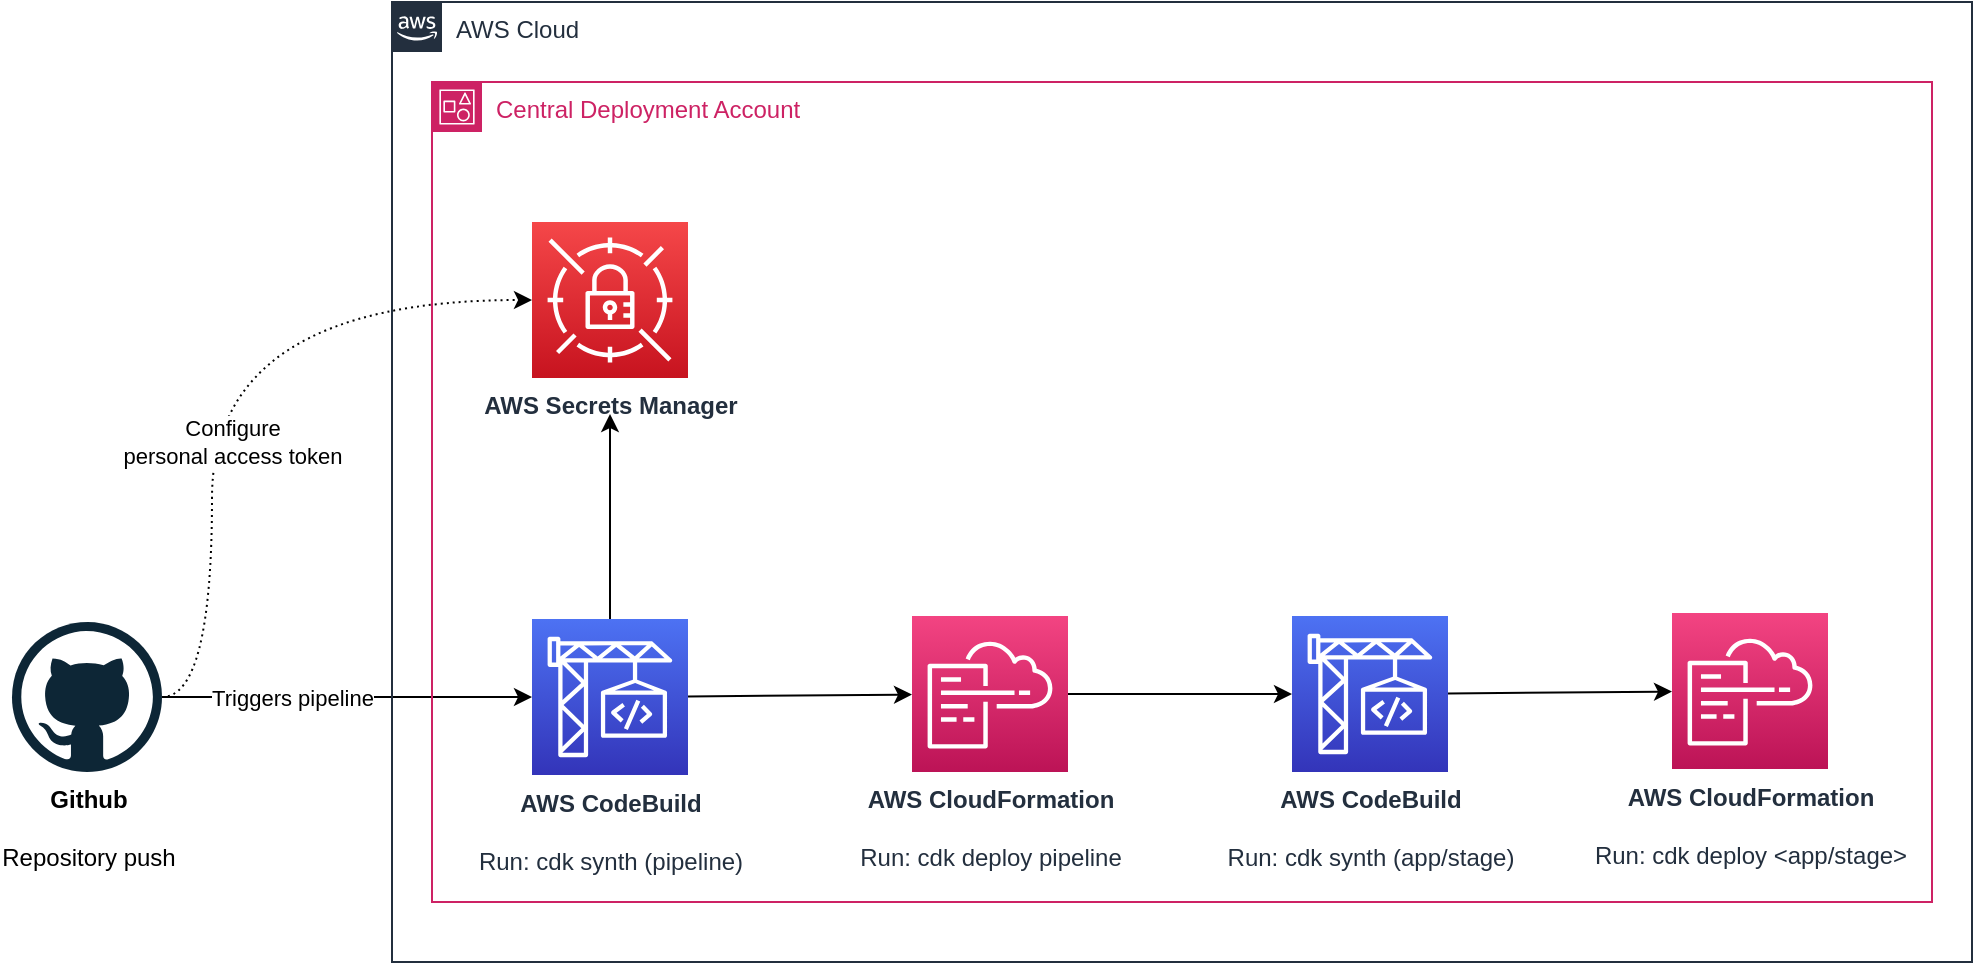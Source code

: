 <mxfile version="20.5.3" type="embed"><diagram id="KxL09ay4ThYrcd4F0qCT" name="Architecture Overview"><mxGraphModel dx="1836" dy="813" grid="1" gridSize="10" guides="1" tooltips="1" connect="1" arrows="1" fold="1" page="1" pageScale="1" pageWidth="827" pageHeight="1169" math="0" shadow="0"><root><mxCell id="0"/><mxCell id="1" parent="0"/><mxCell id="C4bWNBzeB97YTZXgwAGl-7" value="Triggers pipeline" style="edgeStyle=orthogonalEdgeStyle;rounded=0;orthogonalLoop=1;jettySize=auto;html=1;" parent="1" source="C4bWNBzeB97YTZXgwAGl-1" target="C4bWNBzeB97YTZXgwAGl-3" edge="1"><mxGeometry x="-0.297" relative="1" as="geometry"><mxPoint as="offset"/></mxGeometry></mxCell><mxCell id="C4bWNBzeB97YTZXgwAGl-8" value="Configure&lt;br&gt;personal access token" style="edgeStyle=orthogonalEdgeStyle;rounded=0;orthogonalLoop=1;jettySize=auto;html=1;entryX=0;entryY=0.5;entryDx=0;entryDy=0;entryPerimeter=0;curved=1;dashed=1;dashPattern=1 2;" parent="1" source="C4bWNBzeB97YTZXgwAGl-1" target="C4bWNBzeB97YTZXgwAGl-2" edge="1"><mxGeometry x="-0.205" y="-10" relative="1" as="geometry"><Array as="points"><mxPoint x="90" y="169"/></Array><mxPoint as="offset"/></mxGeometry></mxCell><mxCell id="C4bWNBzeB97YTZXgwAGl-1" value="&lt;b&gt;Github&lt;/b&gt;&lt;br&gt;&lt;br&gt;Repository push" style="dashed=0;outlineConnect=0;html=1;align=center;labelPosition=center;verticalLabelPosition=bottom;verticalAlign=top;shape=mxgraph.weblogos.github" parent="1" vertex="1"><mxGeometry x="-10" y="330" width="75" height="75" as="geometry"/></mxCell><mxCell id="C4bWNBzeB97YTZXgwAGl-2" value="&lt;b&gt;AWS Secrets Manager&lt;br&gt;&lt;br&gt;&lt;br&gt;&lt;/b&gt;" style="sketch=0;points=[[0,0,0],[0.25,0,0],[0.5,0,0],[0.75,0,0],[1,0,0],[0,1,0],[0.25,1,0],[0.5,1,0],[0.75,1,0],[1,1,0],[0,0.25,0],[0,0.5,0],[0,0.75,0],[1,0.25,0],[1,0.5,0],[1,0.75,0]];outlineConnect=0;fontColor=#232F3E;gradientColor=#F54749;gradientDirection=north;fillColor=#C7131F;strokeColor=#ffffff;dashed=0;verticalLabelPosition=bottom;verticalAlign=top;align=center;html=1;fontSize=12;fontStyle=0;aspect=fixed;shape=mxgraph.aws4.resourceIcon;resIcon=mxgraph.aws4.secrets_manager;" parent="1" vertex="1"><mxGeometry x="250" y="130" width="78" height="78" as="geometry"/></mxCell><mxCell id="C4bWNBzeB97YTZXgwAGl-9" style="rounded=0;orthogonalLoop=1;jettySize=auto;html=1;" parent="1" source="C4bWNBzeB97YTZXgwAGl-3" target="C4bWNBzeB97YTZXgwAGl-4" edge="1"><mxGeometry relative="1" as="geometry"/></mxCell><mxCell id="C4bWNBzeB97YTZXgwAGl-12" style="edgeStyle=none;rounded=0;orthogonalLoop=1;jettySize=auto;html=1;startSize=6;targetPerimeterSpacing=18;" parent="1" source="C4bWNBzeB97YTZXgwAGl-3" target="C4bWNBzeB97YTZXgwAGl-2" edge="1"><mxGeometry relative="1" as="geometry"/></mxCell><mxCell id="C4bWNBzeB97YTZXgwAGl-3" value="&lt;b&gt;AWS CodeBuild&lt;/b&gt;&lt;br&gt;&lt;br&gt;Run: cdk synth (pipeline)" style="sketch=0;points=[[0,0,0],[0.25,0,0],[0.5,0,0],[0.75,0,0],[1,0,0],[0,1,0],[0.25,1,0],[0.5,1,0],[0.75,1,0],[1,1,0],[0,0.25,0],[0,0.5,0],[0,0.75,0],[1,0.25,0],[1,0.5,0],[1,0.75,0]];outlineConnect=0;fontColor=#232F3E;gradientColor=#4D72F3;gradientDirection=north;fillColor=#3334B9;strokeColor=#ffffff;dashed=0;verticalLabelPosition=bottom;verticalAlign=top;align=center;html=1;fontSize=12;fontStyle=0;aspect=fixed;shape=mxgraph.aws4.resourceIcon;resIcon=mxgraph.aws4.codebuild;" parent="1" vertex="1"><mxGeometry x="250" y="328.5" width="78" height="78" as="geometry"/></mxCell><mxCell id="C4bWNBzeB97YTZXgwAGl-10" style="edgeStyle=none;rounded=0;orthogonalLoop=1;jettySize=auto;html=1;" parent="1" source="C4bWNBzeB97YTZXgwAGl-4" target="C4bWNBzeB97YTZXgwAGl-5" edge="1"><mxGeometry relative="1" as="geometry"/></mxCell><mxCell id="C4bWNBzeB97YTZXgwAGl-4" value="&lt;b&gt;AWS CloudFormation&lt;/b&gt;&lt;br&gt;&lt;br&gt;Run: cdk deploy pipeline" style="sketch=0;points=[[0,0,0],[0.25,0,0],[0.5,0,0],[0.75,0,0],[1,0,0],[0,1,0],[0.25,1,0],[0.5,1,0],[0.75,1,0],[1,1,0],[0,0.25,0],[0,0.5,0],[0,0.75,0],[1,0.25,0],[1,0.5,0],[1,0.75,0]];points=[[0,0,0],[0.25,0,0],[0.5,0,0],[0.75,0,0],[1,0,0],[0,1,0],[0.25,1,0],[0.5,1,0],[0.75,1,0],[1,1,0],[0,0.25,0],[0,0.5,0],[0,0.75,0],[1,0.25,0],[1,0.5,0],[1,0.75,0]];outlineConnect=0;fontColor=#232F3E;gradientColor=#F34482;gradientDirection=north;fillColor=#BC1356;strokeColor=#ffffff;dashed=0;verticalLabelPosition=bottom;verticalAlign=top;align=center;html=1;fontSize=12;fontStyle=0;aspect=fixed;shape=mxgraph.aws4.resourceIcon;resIcon=mxgraph.aws4.cloudformation;" parent="1" vertex="1"><mxGeometry x="440" y="327" width="78" height="78" as="geometry"/></mxCell><mxCell id="C4bWNBzeB97YTZXgwAGl-11" style="edgeStyle=none;rounded=0;orthogonalLoop=1;jettySize=auto;html=1;" parent="1" source="C4bWNBzeB97YTZXgwAGl-5" target="C4bWNBzeB97YTZXgwAGl-6" edge="1"><mxGeometry relative="1" as="geometry"/></mxCell><mxCell id="C4bWNBzeB97YTZXgwAGl-5" value="&lt;b&gt;AWS CodeBuild&lt;/b&gt;&lt;br&gt;&lt;br&gt;Run: cdk synth (app/stage)" style="sketch=0;points=[[0,0,0],[0.25,0,0],[0.5,0,0],[0.75,0,0],[1,0,0],[0,1,0],[0.25,1,0],[0.5,1,0],[0.75,1,0],[1,1,0],[0,0.25,0],[0,0.5,0],[0,0.75,0],[1,0.25,0],[1,0.5,0],[1,0.75,0]];outlineConnect=0;fontColor=#232F3E;gradientColor=#4D72F3;gradientDirection=north;fillColor=#3334B9;strokeColor=#ffffff;dashed=0;verticalLabelPosition=bottom;verticalAlign=top;align=center;html=1;fontSize=12;fontStyle=0;aspect=fixed;shape=mxgraph.aws4.resourceIcon;resIcon=mxgraph.aws4.codebuild;" parent="1" vertex="1"><mxGeometry x="630" y="327" width="78" height="78" as="geometry"/></mxCell><mxCell id="C4bWNBzeB97YTZXgwAGl-6" value="&lt;b&gt;AWS CloudFormation&lt;/b&gt;&lt;br&gt;&lt;br&gt;Run: cdk deploy &amp;lt;app/stage&amp;gt;" style="sketch=0;points=[[0,0,0],[0.25,0,0],[0.5,0,0],[0.75,0,0],[1,0,0],[0,1,0],[0.25,1,0],[0.5,1,0],[0.75,1,0],[1,1,0],[0,0.25,0],[0,0.5,0],[0,0.75,0],[1,0.25,0],[1,0.5,0],[1,0.75,0]];points=[[0,0,0],[0.25,0,0],[0.5,0,0],[0.75,0,0],[1,0,0],[0,1,0],[0.25,1,0],[0.5,1,0],[0.75,1,0],[1,1,0],[0,0.25,0],[0,0.5,0],[0,0.75,0],[1,0.25,0],[1,0.5,0],[1,0.75,0]];outlineConnect=0;fontColor=#232F3E;gradientColor=#F34482;gradientDirection=north;fillColor=#BC1356;strokeColor=#ffffff;dashed=0;verticalLabelPosition=bottom;verticalAlign=top;align=center;html=1;fontSize=12;fontStyle=0;aspect=fixed;shape=mxgraph.aws4.resourceIcon;resIcon=mxgraph.aws4.cloudformation;" parent="1" vertex="1"><mxGeometry x="820" y="325.5" width="78" height="78" as="geometry"/></mxCell><mxCell id="C4bWNBzeB97YTZXgwAGl-13" value="AWS Cloud" style="points=[[0,0],[0.25,0],[0.5,0],[0.75,0],[1,0],[1,0.25],[1,0.5],[1,0.75],[1,1],[0.75,1],[0.5,1],[0.25,1],[0,1],[0,0.75],[0,0.5],[0,0.25]];outlineConnect=0;gradientColor=none;html=1;whiteSpace=wrap;fontSize=12;fontStyle=0;container=1;pointerEvents=0;collapsible=0;recursiveResize=0;shape=mxgraph.aws4.group;grIcon=mxgraph.aws4.group_aws_cloud_alt;strokeColor=#232F3E;fillColor=none;verticalAlign=top;align=left;spacingLeft=30;fontColor=#232F3E;dashed=0;" parent="1" vertex="1"><mxGeometry x="180" y="20" width="790" height="480" as="geometry"/></mxCell><mxCell id="2" value="Central Deployment Account" style="points=[[0,0],[0.25,0],[0.5,0],[0.75,0],[1,0],[1,0.25],[1,0.5],[1,0.75],[1,1],[0.75,1],[0.5,1],[0.25,1],[0,1],[0,0.75],[0,0.5],[0,0.25]];outlineConnect=0;gradientColor=none;html=1;whiteSpace=wrap;fontSize=12;fontStyle=0;container=1;pointerEvents=0;collapsible=0;recursiveResize=0;shape=mxgraph.aws4.group;grIcon=mxgraph.aws4.group_account;strokeColor=#CD2264;fillColor=none;verticalAlign=top;align=left;spacingLeft=30;fontColor=#CD2264;dashed=0;" vertex="1" parent="1"><mxGeometry x="200" y="60" width="750" height="410" as="geometry"/></mxCell></root></mxGraphModel></diagram></mxfile>